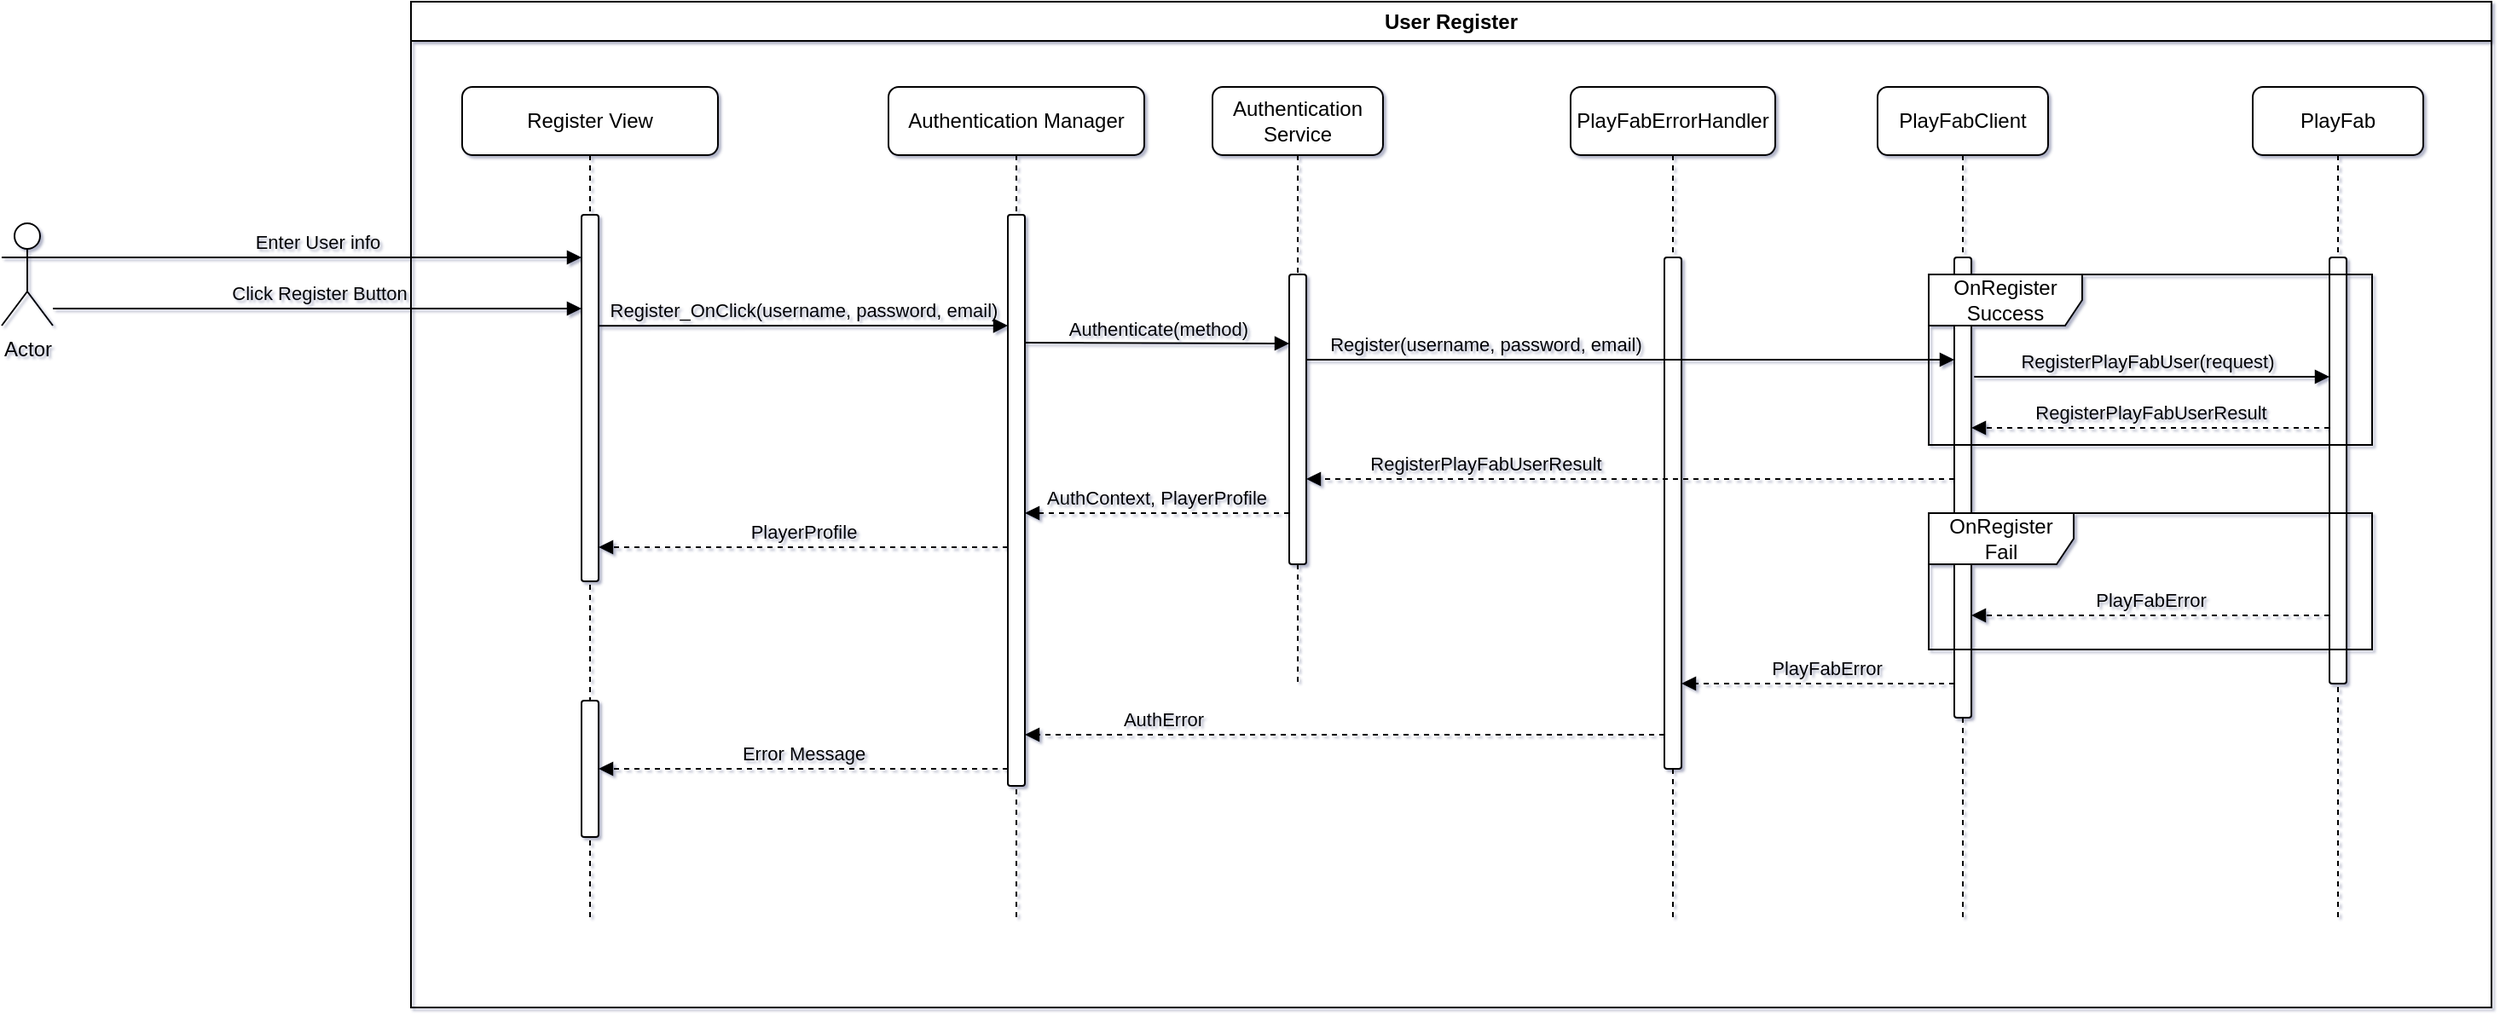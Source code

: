 <mxfile version="24.4.8" type="device" pages="3">
  <diagram id="C5RBs43oDa-KdzZeNtuy" name="Register">
    <mxGraphModel dx="2651" dy="1346" grid="1" gridSize="10" guides="1" tooltips="1" connect="1" arrows="1" fold="1" page="0" pageScale="1" pageWidth="827" pageHeight="1169" background="none" math="0" shadow="1">
      <root>
        <mxCell id="WIyWlLk6GJQsqaUBKTNV-0" />
        <mxCell id="WIyWlLk6GJQsqaUBKTNV-1" parent="WIyWlLk6GJQsqaUBKTNV-0" />
        <mxCell id="eWLW0DKjANRu85NP3hEd-13" value="Register View" style="shape=umlLifeline;perimeter=lifelinePerimeter;whiteSpace=wrap;html=1;container=0;dropTarget=0;collapsible=0;recursiveResize=0;outlineConnect=0;portConstraint=eastwest;newEdgeStyle={&quot;edgeStyle&quot;:&quot;elbowEdgeStyle&quot;,&quot;elbow&quot;:&quot;vertical&quot;,&quot;curved&quot;:0,&quot;rounded&quot;:0};labelBackgroundColor=none;rounded=1;glass=0;" parent="WIyWlLk6GJQsqaUBKTNV-1" vertex="1">
          <mxGeometry x="-310" y="30" width="150" height="490" as="geometry" />
        </mxCell>
        <mxCell id="eWLW0DKjANRu85NP3hEd-14" value="" style="html=1;points=[];perimeter=orthogonalPerimeter;outlineConnect=0;targetShapes=umlLifeline;portConstraint=eastwest;newEdgeStyle={&quot;edgeStyle&quot;:&quot;elbowEdgeStyle&quot;,&quot;elbow&quot;:&quot;vertical&quot;,&quot;curved&quot;:0,&quot;rounded&quot;:0};labelBackgroundColor=none;rounded=1;" parent="eWLW0DKjANRu85NP3hEd-13" vertex="1">
          <mxGeometry x="70" y="75" width="10" height="215" as="geometry" />
        </mxCell>
        <mxCell id="6FJY7qTMQ1HYPNhJQEil-0" value="User Register" style="swimlane;whiteSpace=wrap;html=1;" parent="WIyWlLk6GJQsqaUBKTNV-1" vertex="1">
          <mxGeometry x="-340" y="-20" width="1220" height="590" as="geometry" />
        </mxCell>
        <mxCell id="6FJY7qTMQ1HYPNhJQEil-6" value="Click Register Button" style="html=1;verticalAlign=bottom;endArrow=block;edgeStyle=elbowEdgeStyle;elbow=vertical;curved=0;rounded=1;labelBackgroundColor=none;fontColor=default;" parent="6FJY7qTMQ1HYPNhJQEil-0" source="6FJY7qTMQ1HYPNhJQEil-1" edge="1">
          <mxGeometry relative="1" as="geometry">
            <mxPoint x="-50" y="180" as="sourcePoint" />
            <Array as="points">
              <mxPoint x="110" y="180" />
            </Array>
            <mxPoint x="100" y="180.59" as="targetPoint" />
          </mxGeometry>
        </mxCell>
        <mxCell id="6FJY7qTMQ1HYPNhJQEil-7" value="Enter User info" style="html=1;verticalAlign=bottom;endArrow=block;edgeStyle=elbowEdgeStyle;elbow=vertical;curved=0;rounded=1;labelBackgroundColor=none;fontColor=default;exitX=1;exitY=0.333;exitDx=0;exitDy=0;exitPerimeter=0;" parent="6FJY7qTMQ1HYPNhJQEil-0" source="6FJY7qTMQ1HYPNhJQEil-1" edge="1">
          <mxGeometry relative="1" as="geometry">
            <mxPoint x="-190" y="151" as="sourcePoint" />
            <Array as="points">
              <mxPoint x="110" y="150" />
            </Array>
            <mxPoint x="100" y="150.59" as="targetPoint" />
          </mxGeometry>
        </mxCell>
        <mxCell id="eWLW0DKjANRu85NP3hEd-16" value="Register_OnClick(username, password, email)" style="html=1;verticalAlign=bottom;endArrow=block;edgeStyle=elbowEdgeStyle;elbow=vertical;curved=0;rounded=1;labelBackgroundColor=none;fontColor=default;" parent="6FJY7qTMQ1HYPNhJQEil-0" target="i07Y9Q9IVcWRk9iywD31-3" edge="1">
          <mxGeometry relative="1" as="geometry">
            <mxPoint x="110" y="190.12" as="sourcePoint" />
            <Array as="points" />
            <mxPoint x="330" y="190.12" as="targetPoint" />
          </mxGeometry>
        </mxCell>
        <mxCell id="eWLW0DKjANRu85NP3hEd-44" value="Error Message" style="html=1;verticalAlign=bottom;endArrow=block;edgeStyle=elbowEdgeStyle;elbow=vertical;curved=0;rounded=1;labelBackgroundColor=none;fontColor=default;dashed=1;" parent="6FJY7qTMQ1HYPNhJQEil-0" source="i07Y9Q9IVcWRk9iywD31-3" edge="1">
          <mxGeometry relative="1" as="geometry">
            <mxPoint x="330" y="450.471" as="sourcePoint" />
            <Array as="points" />
            <mxPoint x="110" y="450" as="targetPoint" />
            <mxPoint as="offset" />
          </mxGeometry>
        </mxCell>
        <mxCell id="eWLW0DKjANRu85NP3hEd-43" value="PlayerProfile" style="html=1;verticalAlign=bottom;endArrow=block;edgeStyle=elbowEdgeStyle;elbow=vertical;curved=0;rounded=1;labelBackgroundColor=none;fontColor=default;dashed=1;" parent="6FJY7qTMQ1HYPNhJQEil-0" source="i07Y9Q9IVcWRk9iywD31-3" edge="1">
          <mxGeometry relative="1" as="geometry">
            <mxPoint x="330" y="320" as="sourcePoint" />
            <Array as="points">
              <mxPoint x="200" y="320" />
            </Array>
            <mxPoint x="110" y="320.5" as="targetPoint" />
          </mxGeometry>
        </mxCell>
        <mxCell id="i07Y9Q9IVcWRk9iywD31-2" value="Authentication Manager" style="shape=umlLifeline;perimeter=lifelinePerimeter;whiteSpace=wrap;html=1;container=0;dropTarget=0;collapsible=0;recursiveResize=0;outlineConnect=0;portConstraint=eastwest;newEdgeStyle={&quot;edgeStyle&quot;:&quot;elbowEdgeStyle&quot;,&quot;elbow&quot;:&quot;vertical&quot;,&quot;curved&quot;:0,&quot;rounded&quot;:0};labelBackgroundColor=none;rounded=1;glass=0;" parent="6FJY7qTMQ1HYPNhJQEil-0" vertex="1">
          <mxGeometry x="280" y="50" width="150" height="490" as="geometry" />
        </mxCell>
        <mxCell id="i07Y9Q9IVcWRk9iywD31-3" value="" style="html=1;points=[];perimeter=orthogonalPerimeter;outlineConnect=0;targetShapes=umlLifeline;portConstraint=eastwest;newEdgeStyle={&quot;edgeStyle&quot;:&quot;elbowEdgeStyle&quot;,&quot;elbow&quot;:&quot;vertical&quot;,&quot;curved&quot;:0,&quot;rounded&quot;:0};labelBackgroundColor=none;rounded=1;" parent="i07Y9Q9IVcWRk9iywD31-2" vertex="1">
          <mxGeometry x="70" y="75" width="10" height="335" as="geometry" />
        </mxCell>
        <mxCell id="i07Y9Q9IVcWRk9iywD31-6" value="Authentication Service" style="shape=umlLifeline;perimeter=lifelinePerimeter;whiteSpace=wrap;html=1;container=0;dropTarget=0;collapsible=0;recursiveResize=0;outlineConnect=0;portConstraint=eastwest;newEdgeStyle={&quot;edgeStyle&quot;:&quot;elbowEdgeStyle&quot;,&quot;elbow&quot;:&quot;vertical&quot;,&quot;curved&quot;:0,&quot;rounded&quot;:0};labelBackgroundColor=none;rounded=1;" parent="6FJY7qTMQ1HYPNhJQEil-0" vertex="1">
          <mxGeometry x="470" y="50" width="100" height="350" as="geometry" />
        </mxCell>
        <mxCell id="i07Y9Q9IVcWRk9iywD31-7" value="" style="html=1;points=[];perimeter=orthogonalPerimeter;outlineConnect=0;targetShapes=umlLifeline;portConstraint=eastwest;newEdgeStyle={&quot;edgeStyle&quot;:&quot;elbowEdgeStyle&quot;,&quot;elbow&quot;:&quot;vertical&quot;,&quot;curved&quot;:0,&quot;rounded&quot;:0};labelBackgroundColor=none;rounded=1;" parent="i07Y9Q9IVcWRk9iywD31-6" vertex="1">
          <mxGeometry x="45" y="110" width="10" height="170" as="geometry" />
        </mxCell>
        <mxCell id="i07Y9Q9IVcWRk9iywD31-10" value="AuthContext, PlayerProfile" style="html=1;verticalAlign=bottom;endArrow=block;edgeStyle=elbowEdgeStyle;elbow=vertical;curved=0;rounded=1;labelBackgroundColor=none;fontColor=default;dashed=1;" parent="6FJY7qTMQ1HYPNhJQEil-0" edge="1">
          <mxGeometry relative="1" as="geometry">
            <mxPoint x="515" y="300" as="sourcePoint" />
            <Array as="points">
              <mxPoint x="450" y="300" />
            </Array>
            <mxPoint x="360" y="300.5" as="targetPoint" />
          </mxGeometry>
        </mxCell>
        <mxCell id="eWLW0DKjANRu85NP3hEd-17" value="PlayFabClient" style="shape=umlLifeline;perimeter=lifelinePerimeter;whiteSpace=wrap;html=1;container=0;dropTarget=0;collapsible=0;recursiveResize=0;outlineConnect=0;portConstraint=eastwest;newEdgeStyle={&quot;edgeStyle&quot;:&quot;elbowEdgeStyle&quot;,&quot;elbow&quot;:&quot;vertical&quot;,&quot;curved&quot;:0,&quot;rounded&quot;:0};labelBackgroundColor=none;rounded=1;" parent="6FJY7qTMQ1HYPNhJQEil-0" vertex="1">
          <mxGeometry x="860" y="50" width="100" height="490" as="geometry" />
        </mxCell>
        <mxCell id="eWLW0DKjANRu85NP3hEd-18" value="" style="html=1;points=[];perimeter=orthogonalPerimeter;outlineConnect=0;targetShapes=umlLifeline;portConstraint=eastwest;newEdgeStyle={&quot;edgeStyle&quot;:&quot;elbowEdgeStyle&quot;,&quot;elbow&quot;:&quot;vertical&quot;,&quot;curved&quot;:0,&quot;rounded&quot;:0};labelBackgroundColor=none;rounded=1;" parent="eWLW0DKjANRu85NP3hEd-17" vertex="1">
          <mxGeometry x="45" y="100" width="10" height="270" as="geometry" />
        </mxCell>
        <mxCell id="eWLW0DKjANRu85NP3hEd-21" value="PlayFab" style="shape=umlLifeline;perimeter=lifelinePerimeter;whiteSpace=wrap;html=1;container=0;dropTarget=0;collapsible=0;recursiveResize=0;outlineConnect=0;portConstraint=eastwest;newEdgeStyle={&quot;edgeStyle&quot;:&quot;elbowEdgeStyle&quot;,&quot;elbow&quot;:&quot;vertical&quot;,&quot;curved&quot;:0,&quot;rounded&quot;:0};labelBackgroundColor=none;rounded=1;" parent="6FJY7qTMQ1HYPNhJQEil-0" vertex="1">
          <mxGeometry x="1080" y="50" width="100" height="490" as="geometry" />
        </mxCell>
        <mxCell id="eWLW0DKjANRu85NP3hEd-22" value="" style="html=1;points=[];perimeter=orthogonalPerimeter;outlineConnect=0;targetShapes=umlLifeline;portConstraint=eastwest;newEdgeStyle={&quot;edgeStyle&quot;:&quot;elbowEdgeStyle&quot;,&quot;elbow&quot;:&quot;vertical&quot;,&quot;curved&quot;:0,&quot;rounded&quot;:0};labelBackgroundColor=none;rounded=1;" parent="eWLW0DKjANRu85NP3hEd-21" vertex="1">
          <mxGeometry x="45" y="100" width="10" height="250" as="geometry" />
        </mxCell>
        <mxCell id="eWLW0DKjANRu85NP3hEd-23" value="RegisterPlayFabUser(request)" style="html=1;verticalAlign=bottom;endArrow=block;edgeStyle=elbowEdgeStyle;elbow=vertical;curved=0;rounded=1;labelBackgroundColor=none;fontColor=default;" parent="6FJY7qTMQ1HYPNhJQEil-0" target="eWLW0DKjANRu85NP3hEd-22" edge="1">
          <mxGeometry relative="1" as="geometry">
            <mxPoint x="920" y="220" as="sourcePoint" />
            <Array as="points">
              <mxPoint x="915" y="220" />
            </Array>
            <mxPoint x="1110" y="219.5" as="targetPoint" />
          </mxGeometry>
        </mxCell>
        <mxCell id="eWLW0DKjANRu85NP3hEd-25" value="OnRegister Success" style="shape=umlFrame;whiteSpace=wrap;html=1;pointerEvents=0;labelBackgroundColor=none;rounded=1;width=90;height=30;" parent="6FJY7qTMQ1HYPNhJQEil-0" vertex="1">
          <mxGeometry x="890" y="160" width="260" height="100" as="geometry" />
        </mxCell>
        <mxCell id="eWLW0DKjANRu85NP3hEd-27" value="RegisterPlayFabUserResult" style="html=1;verticalAlign=bottom;endArrow=block;edgeStyle=elbowEdgeStyle;elbow=vertical;curved=0;rounded=1;labelBackgroundColor=none;fontColor=default;dashed=1;" parent="6FJY7qTMQ1HYPNhJQEil-0" edge="1">
          <mxGeometry relative="1" as="geometry">
            <mxPoint x="1125" y="250" as="sourcePoint" />
            <Array as="points" />
            <mxPoint x="915" y="250" as="targetPoint" />
            <mxPoint as="offset" />
          </mxGeometry>
        </mxCell>
        <mxCell id="eWLW0DKjANRu85NP3hEd-29" value="PlayFabErrorHandler" style="shape=umlLifeline;perimeter=lifelinePerimeter;whiteSpace=wrap;html=1;container=0;dropTarget=0;collapsible=0;recursiveResize=0;outlineConnect=0;portConstraint=eastwest;newEdgeStyle={&quot;edgeStyle&quot;:&quot;elbowEdgeStyle&quot;,&quot;elbow&quot;:&quot;vertical&quot;,&quot;curved&quot;:0,&quot;rounded&quot;:0};labelBackgroundColor=none;rounded=1;" parent="6FJY7qTMQ1HYPNhJQEil-0" vertex="1">
          <mxGeometry x="680" y="50" width="120" height="490" as="geometry" />
        </mxCell>
        <mxCell id="eWLW0DKjANRu85NP3hEd-37" value="" style="html=1;points=[];perimeter=orthogonalPerimeter;outlineConnect=0;targetShapes=umlLifeline;portConstraint=eastwest;newEdgeStyle={&quot;edgeStyle&quot;:&quot;elbowEdgeStyle&quot;,&quot;elbow&quot;:&quot;vertical&quot;,&quot;curved&quot;:0,&quot;rounded&quot;:0};labelBackgroundColor=none;rounded=1;" parent="eWLW0DKjANRu85NP3hEd-29" vertex="1">
          <mxGeometry x="55" y="100" width="10" height="300" as="geometry" />
        </mxCell>
        <mxCell id="eWLW0DKjANRu85NP3hEd-32" value="PlayFabError" style="html=1;verticalAlign=bottom;endArrow=block;edgeStyle=elbowEdgeStyle;elbow=vertical;curved=0;rounded=1;labelBackgroundColor=none;fontColor=default;dashed=1;" parent="6FJY7qTMQ1HYPNhJQEil-0" edge="1">
          <mxGeometry relative="1" as="geometry">
            <mxPoint x="1125" y="360" as="sourcePoint" />
            <Array as="points" />
            <mxPoint x="915" y="360" as="targetPoint" />
            <mxPoint as="offset" />
          </mxGeometry>
        </mxCell>
        <mxCell id="eWLW0DKjANRu85NP3hEd-34" value="PlayFabError" style="html=1;verticalAlign=bottom;endArrow=block;edgeStyle=elbowEdgeStyle;elbow=vertical;curved=0;rounded=1;labelBackgroundColor=none;fontColor=default;dashed=1;" parent="6FJY7qTMQ1HYPNhJQEil-0" edge="1">
          <mxGeometry x="-0.062" relative="1" as="geometry">
            <mxPoint x="905" y="400" as="sourcePoint" />
            <Array as="points">
              <mxPoint x="830" y="400" />
            </Array>
            <mxPoint x="745" y="400" as="targetPoint" />
            <mxPoint as="offset" />
          </mxGeometry>
        </mxCell>
        <mxCell id="eWLW0DKjANRu85NP3hEd-35" value="AuthError" style="html=1;verticalAlign=bottom;endArrow=block;edgeStyle=elbowEdgeStyle;elbow=vertical;curved=0;rounded=1;labelBackgroundColor=none;fontColor=default;dashed=1;" parent="6FJY7qTMQ1HYPNhJQEil-0" source="eWLW0DKjANRu85NP3hEd-37" target="i07Y9Q9IVcWRk9iywD31-3" edge="1">
          <mxGeometry x="0.569" relative="1" as="geometry">
            <mxPoint x="665" y="430" as="sourcePoint" />
            <Array as="points">
              <mxPoint x="610" y="430" />
            </Array>
            <mxPoint x="525" y="430" as="targetPoint" />
            <mxPoint as="offset" />
          </mxGeometry>
        </mxCell>
        <mxCell id="eWLW0DKjANRu85NP3hEd-36" value="RegisterPlayFabUserResult" style="html=1;verticalAlign=bottom;endArrow=block;edgeStyle=elbowEdgeStyle;elbow=vertical;curved=0;rounded=1;labelBackgroundColor=none;fontColor=default;dashed=1;" parent="6FJY7qTMQ1HYPNhJQEil-0" source="eWLW0DKjANRu85NP3hEd-18" edge="1">
          <mxGeometry x="0.447" relative="1" as="geometry">
            <mxPoint x="835" y="280" as="sourcePoint" />
            <Array as="points" />
            <mxPoint x="525" y="280" as="targetPoint" />
            <mxPoint as="offset" />
          </mxGeometry>
        </mxCell>
        <mxCell id="eWLW0DKjANRu85NP3hEd-41" value="OnRegister Fail" style="shape=umlFrame;whiteSpace=wrap;html=1;pointerEvents=0;labelBackgroundColor=none;rounded=1;width=85;height=30;" parent="6FJY7qTMQ1HYPNhJQEil-0" vertex="1">
          <mxGeometry x="890" y="300" width="260" height="80" as="geometry" />
        </mxCell>
        <mxCell id="i07Y9Q9IVcWRk9iywD31-8" value="Authenticate(method&lt;span style=&quot;background-color: initial;&quot;&gt;)&lt;/span&gt;" style="html=1;verticalAlign=bottom;endArrow=block;edgeStyle=elbowEdgeStyle;elbow=vertical;curved=0;rounded=1;labelBackgroundColor=none;fontColor=default;" parent="6FJY7qTMQ1HYPNhJQEil-0" edge="1">
          <mxGeometry relative="1" as="geometry">
            <mxPoint x="360" y="200" as="sourcePoint" />
            <Array as="points">
              <mxPoint x="440" y="200.5" />
            </Array>
            <mxPoint x="515" y="200" as="targetPoint" />
          </mxGeometry>
        </mxCell>
        <mxCell id="eWLW0DKjANRu85NP3hEd-20" value="Register(username, password, email&lt;span style=&quot;background-color: initial;&quot;&gt;)&lt;/span&gt;" style="html=1;verticalAlign=bottom;endArrow=block;edgeStyle=elbowEdgeStyle;elbow=vertical;curved=0;rounded=1;labelBackgroundColor=none;fontColor=default;jumpStyle=none;" parent="6FJY7qTMQ1HYPNhJQEil-0" edge="1">
          <mxGeometry x="-0.447" relative="1" as="geometry">
            <mxPoint x="525" y="210" as="sourcePoint" />
            <Array as="points">
              <mxPoint x="600" y="210" />
            </Array>
            <mxPoint x="905" y="210" as="targetPoint" />
            <mxPoint as="offset" />
          </mxGeometry>
        </mxCell>
        <mxCell id="PeBvlrWkLu78yxdczTj9-2" value="" style="html=1;points=[];perimeter=orthogonalPerimeter;outlineConnect=0;targetShapes=umlLifeline;portConstraint=eastwest;newEdgeStyle={&quot;edgeStyle&quot;:&quot;elbowEdgeStyle&quot;,&quot;elbow&quot;:&quot;vertical&quot;,&quot;curved&quot;:0,&quot;rounded&quot;:0};labelBackgroundColor=none;rounded=1;" vertex="1" parent="6FJY7qTMQ1HYPNhJQEil-0">
          <mxGeometry x="100" y="410" width="10" height="80" as="geometry" />
        </mxCell>
        <mxCell id="6FJY7qTMQ1HYPNhJQEil-1" value="Actor" style="shape=umlActor;verticalLabelPosition=bottom;verticalAlign=top;html=1;outlineConnect=0;" parent="WIyWlLk6GJQsqaUBKTNV-1" vertex="1">
          <mxGeometry x="-580" y="110" width="30" height="60" as="geometry" />
        </mxCell>
      </root>
    </mxGraphModel>
  </diagram>
  <diagram id="2zPq-JnPETkkiSN4lSlv" name="Login">
    <mxGraphModel dx="2144" dy="1762" grid="1" gridSize="10" guides="1" tooltips="1" connect="1" arrows="1" fold="1" page="1" pageScale="1" pageWidth="850" pageHeight="1100" math="0" shadow="0">
      <root>
        <mxCell id="0" />
        <mxCell id="1" parent="0" />
        <mxCell id="9pFvlmLkTShVl_0i6Fsn-1" value="Authentication Manager" style="shape=umlLifeline;perimeter=lifelinePerimeter;whiteSpace=wrap;html=1;container=0;dropTarget=0;collapsible=0;recursiveResize=0;outlineConnect=0;portConstraint=eastwest;newEdgeStyle={&quot;edgeStyle&quot;:&quot;elbowEdgeStyle&quot;,&quot;elbow&quot;:&quot;vertical&quot;,&quot;curved&quot;:0,&quot;rounded&quot;:0};labelBackgroundColor=none;rounded=1;glass=0;" parent="1" vertex="1">
          <mxGeometry x="-80" y="30" width="150" height="490" as="geometry" />
        </mxCell>
        <mxCell id="9pFvlmLkTShVl_0i6Fsn-2" value="" style="html=1;points=[];perimeter=orthogonalPerimeter;outlineConnect=0;targetShapes=umlLifeline;portConstraint=eastwest;newEdgeStyle={&quot;edgeStyle&quot;:&quot;elbowEdgeStyle&quot;,&quot;elbow&quot;:&quot;vertical&quot;,&quot;curved&quot;:0,&quot;rounded&quot;:0};labelBackgroundColor=none;rounded=1;" parent="9pFvlmLkTShVl_0i6Fsn-1" vertex="1">
          <mxGeometry x="70" y="75" width="10" height="375" as="geometry" />
        </mxCell>
        <mxCell id="9pFvlmLkTShVl_0i6Fsn-3" value="Authentication Service" style="shape=umlLifeline;perimeter=lifelinePerimeter;whiteSpace=wrap;html=1;container=0;dropTarget=0;collapsible=0;recursiveResize=0;outlineConnect=0;portConstraint=eastwest;newEdgeStyle={&quot;edgeStyle&quot;:&quot;elbowEdgeStyle&quot;,&quot;elbow&quot;:&quot;vertical&quot;,&quot;curved&quot;:0,&quot;rounded&quot;:0};labelBackgroundColor=none;rounded=1;" parent="1" vertex="1">
          <mxGeometry x="110" y="30" width="100" height="350" as="geometry" />
        </mxCell>
        <mxCell id="9pFvlmLkTShVl_0i6Fsn-4" value="" style="html=1;points=[];perimeter=orthogonalPerimeter;outlineConnect=0;targetShapes=umlLifeline;portConstraint=eastwest;newEdgeStyle={&quot;edgeStyle&quot;:&quot;elbowEdgeStyle&quot;,&quot;elbow&quot;:&quot;vertical&quot;,&quot;curved&quot;:0,&quot;rounded&quot;:0};labelBackgroundColor=none;rounded=1;" parent="9pFvlmLkTShVl_0i6Fsn-3" vertex="1">
          <mxGeometry x="45" y="110" width="10" height="170" as="geometry" />
        </mxCell>
        <mxCell id="9pFvlmLkTShVl_0i6Fsn-5" value="AuthContext, PlayerProfile" style="html=1;verticalAlign=bottom;endArrow=block;edgeStyle=elbowEdgeStyle;elbow=vertical;curved=0;rounded=1;labelBackgroundColor=none;fontColor=default;dashed=1;" parent="1" edge="1">
          <mxGeometry relative="1" as="geometry">
            <mxPoint x="155" y="280" as="sourcePoint" />
            <Array as="points">
              <mxPoint x="90" y="280" />
            </Array>
            <mxPoint y="280.5" as="targetPoint" />
          </mxGeometry>
        </mxCell>
        <mxCell id="9pFvlmLkTShVl_0i6Fsn-6" value="Login View" style="shape=umlLifeline;perimeter=lifelinePerimeter;whiteSpace=wrap;html=1;container=0;dropTarget=0;collapsible=0;recursiveResize=0;outlineConnect=0;portConstraint=eastwest;newEdgeStyle={&quot;edgeStyle&quot;:&quot;elbowEdgeStyle&quot;,&quot;elbow&quot;:&quot;vertical&quot;,&quot;curved&quot;:0,&quot;rounded&quot;:0};labelBackgroundColor=none;rounded=1;glass=0;" parent="1" vertex="1">
          <mxGeometry x="-310" y="30" width="150" height="490" as="geometry" />
        </mxCell>
        <mxCell id="9pFvlmLkTShVl_0i6Fsn-7" value="" style="html=1;points=[];perimeter=orthogonalPerimeter;outlineConnect=0;targetShapes=umlLifeline;portConstraint=eastwest;newEdgeStyle={&quot;edgeStyle&quot;:&quot;elbowEdgeStyle&quot;,&quot;elbow&quot;:&quot;vertical&quot;,&quot;curved&quot;:0,&quot;rounded&quot;:0};labelBackgroundColor=none;rounded=1;" parent="9pFvlmLkTShVl_0i6Fsn-6" vertex="1">
          <mxGeometry x="70" y="75" width="10" height="375" as="geometry" />
        </mxCell>
        <mxCell id="9pFvlmLkTShVl_0i6Fsn-8" value="PlayFabClient" style="shape=umlLifeline;perimeter=lifelinePerimeter;whiteSpace=wrap;html=1;container=0;dropTarget=0;collapsible=0;recursiveResize=0;outlineConnect=0;portConstraint=eastwest;newEdgeStyle={&quot;edgeStyle&quot;:&quot;elbowEdgeStyle&quot;,&quot;elbow&quot;:&quot;vertical&quot;,&quot;curved&quot;:0,&quot;rounded&quot;:0};labelBackgroundColor=none;rounded=1;" parent="1" vertex="1">
          <mxGeometry x="500" y="30" width="100" height="490" as="geometry" />
        </mxCell>
        <mxCell id="9pFvlmLkTShVl_0i6Fsn-9" value="" style="html=1;points=[];perimeter=orthogonalPerimeter;outlineConnect=0;targetShapes=umlLifeline;portConstraint=eastwest;newEdgeStyle={&quot;edgeStyle&quot;:&quot;elbowEdgeStyle&quot;,&quot;elbow&quot;:&quot;vertical&quot;,&quot;curved&quot;:0,&quot;rounded&quot;:0};labelBackgroundColor=none;rounded=1;" parent="9pFvlmLkTShVl_0i6Fsn-8" vertex="1">
          <mxGeometry x="45" y="100" width="10" height="270" as="geometry" />
        </mxCell>
        <mxCell id="9pFvlmLkTShVl_0i6Fsn-10" value="PlayFab" style="shape=umlLifeline;perimeter=lifelinePerimeter;whiteSpace=wrap;html=1;container=0;dropTarget=0;collapsible=0;recursiveResize=0;outlineConnect=0;portConstraint=eastwest;newEdgeStyle={&quot;edgeStyle&quot;:&quot;elbowEdgeStyle&quot;,&quot;elbow&quot;:&quot;vertical&quot;,&quot;curved&quot;:0,&quot;rounded&quot;:0};labelBackgroundColor=none;rounded=1;" parent="1" vertex="1">
          <mxGeometry x="720" y="30" width="100" height="490" as="geometry" />
        </mxCell>
        <mxCell id="9pFvlmLkTShVl_0i6Fsn-11" value="" style="html=1;points=[];perimeter=orthogonalPerimeter;outlineConnect=0;targetShapes=umlLifeline;portConstraint=eastwest;newEdgeStyle={&quot;edgeStyle&quot;:&quot;elbowEdgeStyle&quot;,&quot;elbow&quot;:&quot;vertical&quot;,&quot;curved&quot;:0,&quot;rounded&quot;:0};labelBackgroundColor=none;rounded=1;" parent="9pFvlmLkTShVl_0i6Fsn-10" vertex="1">
          <mxGeometry x="45" y="100" width="10" height="250" as="geometry" />
        </mxCell>
        <mxCell id="9pFvlmLkTShVl_0i6Fsn-12" value="LoginWithXXX" style="html=1;verticalAlign=bottom;endArrow=block;edgeStyle=elbowEdgeStyle;elbow=vertical;curved=0;rounded=1;labelBackgroundColor=none;fontColor=default;" parent="1" target="9pFvlmLkTShVl_0i6Fsn-11" edge="1">
          <mxGeometry relative="1" as="geometry">
            <mxPoint x="560" y="200" as="sourcePoint" />
            <Array as="points">
              <mxPoint x="555" y="200" />
            </Array>
            <mxPoint x="750" y="199.5" as="targetPoint" />
          </mxGeometry>
        </mxCell>
        <mxCell id="9pFvlmLkTShVl_0i6Fsn-13" value="OnLoginSuccess" style="shape=umlFrame;whiteSpace=wrap;html=1;pointerEvents=0;labelBackgroundColor=none;rounded=1;width=110;height=30;" parent="1" vertex="1">
          <mxGeometry x="530" y="140" width="260" height="100" as="geometry" />
        </mxCell>
        <mxCell id="9pFvlmLkTShVl_0i6Fsn-14" value="LoginResult" style="html=1;verticalAlign=bottom;endArrow=block;edgeStyle=elbowEdgeStyle;elbow=vertical;curved=0;rounded=1;labelBackgroundColor=none;fontColor=default;dashed=1;" parent="1" edge="1">
          <mxGeometry relative="1" as="geometry">
            <mxPoint x="765" y="230" as="sourcePoint" />
            <Array as="points" />
            <mxPoint x="555" y="230" as="targetPoint" />
            <mxPoint as="offset" />
          </mxGeometry>
        </mxCell>
        <mxCell id="9pFvlmLkTShVl_0i6Fsn-15" value="PlayFabErrorHandler" style="shape=umlLifeline;perimeter=lifelinePerimeter;whiteSpace=wrap;html=1;container=0;dropTarget=0;collapsible=0;recursiveResize=0;outlineConnect=0;portConstraint=eastwest;newEdgeStyle={&quot;edgeStyle&quot;:&quot;elbowEdgeStyle&quot;,&quot;elbow&quot;:&quot;vertical&quot;,&quot;curved&quot;:0,&quot;rounded&quot;:0};labelBackgroundColor=none;rounded=1;" parent="1" vertex="1">
          <mxGeometry x="320" y="30" width="120" height="490" as="geometry" />
        </mxCell>
        <mxCell id="9pFvlmLkTShVl_0i6Fsn-16" value="" style="html=1;points=[];perimeter=orthogonalPerimeter;outlineConnect=0;targetShapes=umlLifeline;portConstraint=eastwest;newEdgeStyle={&quot;edgeStyle&quot;:&quot;elbowEdgeStyle&quot;,&quot;elbow&quot;:&quot;vertical&quot;,&quot;curved&quot;:0,&quot;rounded&quot;:0};labelBackgroundColor=none;rounded=1;" parent="9pFvlmLkTShVl_0i6Fsn-15" vertex="1">
          <mxGeometry x="55" y="100" width="10" height="300" as="geometry" />
        </mxCell>
        <mxCell id="9pFvlmLkTShVl_0i6Fsn-17" value="PlayFabError" style="html=1;verticalAlign=bottom;endArrow=block;edgeStyle=elbowEdgeStyle;elbow=vertical;curved=0;rounded=1;labelBackgroundColor=none;fontColor=default;dashed=1;" parent="1" edge="1">
          <mxGeometry relative="1" as="geometry">
            <mxPoint x="765" y="340" as="sourcePoint" />
            <Array as="points" />
            <mxPoint x="555" y="340" as="targetPoint" />
            <mxPoint as="offset" />
          </mxGeometry>
        </mxCell>
        <mxCell id="9pFvlmLkTShVl_0i6Fsn-18" value="PlayFabError" style="html=1;verticalAlign=bottom;endArrow=block;edgeStyle=elbowEdgeStyle;elbow=vertical;curved=0;rounded=1;labelBackgroundColor=none;fontColor=default;dashed=1;" parent="1" edge="1">
          <mxGeometry x="-0.062" relative="1" as="geometry">
            <mxPoint x="545" y="380" as="sourcePoint" />
            <Array as="points">
              <mxPoint x="470" y="380" />
            </Array>
            <mxPoint x="385" y="380" as="targetPoint" />
            <mxPoint as="offset" />
          </mxGeometry>
        </mxCell>
        <mxCell id="9pFvlmLkTShVl_0i6Fsn-19" value="AuthError" style="html=1;verticalAlign=bottom;endArrow=block;edgeStyle=elbowEdgeStyle;elbow=vertical;curved=0;rounded=1;labelBackgroundColor=none;fontColor=default;dashed=1;" parent="1" source="9pFvlmLkTShVl_0i6Fsn-16" target="9pFvlmLkTShVl_0i6Fsn-2" edge="1">
          <mxGeometry x="0.569" relative="1" as="geometry">
            <mxPoint x="305" y="410" as="sourcePoint" />
            <Array as="points">
              <mxPoint x="250" y="410" />
            </Array>
            <mxPoint x="165" y="410" as="targetPoint" />
            <mxPoint as="offset" />
          </mxGeometry>
        </mxCell>
        <mxCell id="9pFvlmLkTShVl_0i6Fsn-20" value="LoginResult" style="html=1;verticalAlign=bottom;endArrow=block;edgeStyle=elbowEdgeStyle;elbow=vertical;curved=0;rounded=1;labelBackgroundColor=none;fontColor=default;dashed=1;" parent="1" source="9pFvlmLkTShVl_0i6Fsn-9" edge="1">
          <mxGeometry x="0.447" relative="1" as="geometry">
            <mxPoint x="475" y="260" as="sourcePoint" />
            <Array as="points" />
            <mxPoint x="165" y="260" as="targetPoint" />
            <mxPoint as="offset" />
          </mxGeometry>
        </mxCell>
        <mxCell id="9pFvlmLkTShVl_0i6Fsn-21" value="OnLoginFail" style="shape=umlFrame;whiteSpace=wrap;html=1;pointerEvents=0;labelBackgroundColor=none;rounded=1;width=85;height=30;" parent="1" vertex="1">
          <mxGeometry x="530" y="280" width="260" height="80" as="geometry" />
        </mxCell>
        <mxCell id="9pFvlmLkTShVl_0i6Fsn-22" value="User Login" style="swimlane;whiteSpace=wrap;html=1;" parent="1" vertex="1">
          <mxGeometry x="-340" y="-20" width="1220" height="590" as="geometry" />
        </mxCell>
        <mxCell id="9pFvlmLkTShVl_0i6Fsn-23" value="Click Login Button" style="html=1;verticalAlign=bottom;endArrow=block;edgeStyle=elbowEdgeStyle;elbow=vertical;curved=0;rounded=1;labelBackgroundColor=none;fontColor=default;" parent="9pFvlmLkTShVl_0i6Fsn-22" source="9pFvlmLkTShVl_0i6Fsn-30" edge="1">
          <mxGeometry x="-0.261" y="-1" relative="1" as="geometry">
            <mxPoint x="-50" y="180" as="sourcePoint" />
            <Array as="points">
              <mxPoint x="110" y="180" />
            </Array>
            <mxPoint x="100" y="180.59" as="targetPoint" />
            <mxPoint as="offset" />
          </mxGeometry>
        </mxCell>
        <mxCell id="9pFvlmLkTShVl_0i6Fsn-24" value="Enter User info" style="html=1;verticalAlign=bottom;endArrow=block;edgeStyle=elbowEdgeStyle;elbow=vertical;curved=0;rounded=1;labelBackgroundColor=none;fontColor=default;exitX=1;exitY=0.333;exitDx=0;exitDy=0;exitPerimeter=0;" parent="9pFvlmLkTShVl_0i6Fsn-22" source="9pFvlmLkTShVl_0i6Fsn-30" edge="1">
          <mxGeometry x="-0.261" y="-1" relative="1" as="geometry">
            <mxPoint x="-190" y="151" as="sourcePoint" />
            <Array as="points">
              <mxPoint x="110" y="150" />
            </Array>
            <mxPoint x="100" y="150.59" as="targetPoint" />
            <mxPoint as="offset" />
          </mxGeometry>
        </mxCell>
        <mxCell id="9pFvlmLkTShVl_0i6Fsn-25" value="Login_OnClick()" style="html=1;verticalAlign=bottom;endArrow=block;edgeStyle=elbowEdgeStyle;elbow=vertical;curved=0;rounded=1;labelBackgroundColor=none;fontColor=default;" parent="9pFvlmLkTShVl_0i6Fsn-22" edge="1">
          <mxGeometry relative="1" as="geometry">
            <mxPoint x="110" y="190.12" as="sourcePoint" />
            <Array as="points" />
            <mxPoint x="330" y="190.12" as="targetPoint" />
          </mxGeometry>
        </mxCell>
        <mxCell id="9pFvlmLkTShVl_0i6Fsn-26" value="Authenticate(method&lt;span style=&quot;background-color: initial;&quot;&gt;)&lt;/span&gt;" style="html=1;verticalAlign=bottom;endArrow=block;edgeStyle=elbowEdgeStyle;elbow=vertical;curved=0;rounded=1;labelBackgroundColor=none;fontColor=default;" parent="9pFvlmLkTShVl_0i6Fsn-22" edge="1">
          <mxGeometry relative="1" as="geometry">
            <mxPoint x="340" y="200" as="sourcePoint" />
            <Array as="points">
              <mxPoint x="420" y="200.5" />
            </Array>
            <mxPoint x="495" y="200" as="targetPoint" />
          </mxGeometry>
        </mxCell>
        <mxCell id="9pFvlmLkTShVl_0i6Fsn-27" value="LoginWithXXX" style="html=1;verticalAlign=bottom;endArrow=block;edgeStyle=elbowEdgeStyle;elbow=vertical;curved=0;rounded=1;labelBackgroundColor=none;fontColor=default;jumpStyle=none;" parent="9pFvlmLkTShVl_0i6Fsn-22" edge="1">
          <mxGeometry x="-0.447" relative="1" as="geometry">
            <mxPoint x="505" y="210" as="sourcePoint" />
            <Array as="points">
              <mxPoint x="580" y="210" />
            </Array>
            <mxPoint x="885" y="210" as="targetPoint" />
            <mxPoint as="offset" />
          </mxGeometry>
        </mxCell>
        <mxCell id="9pFvlmLkTShVl_0i6Fsn-28" value="Error Message" style="html=1;verticalAlign=bottom;endArrow=block;edgeStyle=elbowEdgeStyle;elbow=vertical;curved=0;rounded=1;labelBackgroundColor=none;fontColor=default;dashed=1;" parent="9pFvlmLkTShVl_0i6Fsn-22" edge="1">
          <mxGeometry relative="1" as="geometry">
            <mxPoint x="330" y="450.471" as="sourcePoint" />
            <Array as="points" />
            <mxPoint x="110" y="450" as="targetPoint" />
            <mxPoint as="offset" />
          </mxGeometry>
        </mxCell>
        <mxCell id="9pFvlmLkTShVl_0i6Fsn-29" value="PlayerProfile" style="html=1;verticalAlign=bottom;endArrow=block;edgeStyle=elbowEdgeStyle;elbow=vertical;curved=0;rounded=1;labelBackgroundColor=none;fontColor=default;dashed=1;" parent="9pFvlmLkTShVl_0i6Fsn-22" edge="1">
          <mxGeometry relative="1" as="geometry">
            <mxPoint x="330" y="320" as="sourcePoint" />
            <Array as="points">
              <mxPoint x="200" y="320" />
            </Array>
            <mxPoint x="110" y="320.5" as="targetPoint" />
          </mxGeometry>
        </mxCell>
        <mxCell id="9pFvlmLkTShVl_0i6Fsn-30" value="Actor" style="shape=umlActor;verticalLabelPosition=bottom;verticalAlign=top;html=1;outlineConnect=0;" parent="1" vertex="1">
          <mxGeometry x="-540" y="110" width="30" height="60" as="geometry" />
        </mxCell>
      </root>
    </mxGraphModel>
  </diagram>
  <diagram id="duM8JC22KyO4HIfyAu70" name="DailyReward">
    <mxGraphModel dx="1925" dy="779" grid="1" gridSize="10" guides="1" tooltips="1" connect="1" arrows="1" fold="1" page="0" pageScale="1" pageWidth="850" pageHeight="1100" math="0" shadow="0">
      <root>
        <mxCell id="0" />
        <mxCell id="1" parent="0" />
        <mxCell id="ft3onFS2T5pZU7FOAcKb-3" value="DailyRewardHandler" style="shape=umlLifeline;perimeter=lifelinePerimeter;whiteSpace=wrap;html=1;container=0;dropTarget=0;collapsible=0;recursiveResize=0;outlineConnect=0;portConstraint=eastwest;newEdgeStyle={&quot;edgeStyle&quot;:&quot;elbowEdgeStyle&quot;,&quot;elbow&quot;:&quot;vertical&quot;,&quot;curved&quot;:0,&quot;rounded&quot;:0};labelBackgroundColor=none;rounded=1;" parent="1" vertex="1">
          <mxGeometry x="320" y="120" width="125" height="480" as="geometry" />
        </mxCell>
        <mxCell id="ft3onFS2T5pZU7FOAcKb-4" value="" style="html=1;points=[];perimeter=orthogonalPerimeter;outlineConnect=0;targetShapes=umlLifeline;portConstraint=eastwest;newEdgeStyle={&quot;edgeStyle&quot;:&quot;elbowEdgeStyle&quot;,&quot;elbow&quot;:&quot;vertical&quot;,&quot;curved&quot;:0,&quot;rounded&quot;:0};labelBackgroundColor=none;rounded=1;" parent="ft3onFS2T5pZU7FOAcKb-3" vertex="1">
          <mxGeometry x="57.5" y="110" width="10" height="60" as="geometry" />
        </mxCell>
        <mxCell id="pRTaHTDcilZrjx9ZeTop-37" value="" style="html=1;points=[];perimeter=orthogonalPerimeter;outlineConnect=0;targetShapes=umlLifeline;portConstraint=eastwest;newEdgeStyle={&quot;edgeStyle&quot;:&quot;elbowEdgeStyle&quot;,&quot;elbow&quot;:&quot;vertical&quot;,&quot;curved&quot;:0,&quot;rounded&quot;:0};labelBackgroundColor=none;rounded=1;" vertex="1" parent="ft3onFS2T5pZU7FOAcKb-3">
          <mxGeometry x="57.5" y="280" width="10" height="60" as="geometry" />
        </mxCell>
        <mxCell id="pRTaHTDcilZrjx9ZeTop-41" value="" style="html=1;points=[];perimeter=orthogonalPerimeter;outlineConnect=0;targetShapes=umlLifeline;portConstraint=eastwest;newEdgeStyle={&quot;edgeStyle&quot;:&quot;elbowEdgeStyle&quot;,&quot;elbow&quot;:&quot;vertical&quot;,&quot;curved&quot;:0,&quot;rounded&quot;:0};labelBackgroundColor=none;rounded=1;" vertex="1" parent="ft3onFS2T5pZU7FOAcKb-3">
          <mxGeometry x="57.5" y="390" width="10" height="40" as="geometry" />
        </mxCell>
        <mxCell id="ft3onFS2T5pZU7FOAcKb-5" value="DailyRewardView" style="shape=umlLifeline;perimeter=lifelinePerimeter;whiteSpace=wrap;html=1;container=0;dropTarget=0;collapsible=0;recursiveResize=0;outlineConnect=0;portConstraint=eastwest;newEdgeStyle={&quot;edgeStyle&quot;:&quot;elbowEdgeStyle&quot;,&quot;elbow&quot;:&quot;vertical&quot;,&quot;curved&quot;:0,&quot;rounded&quot;:0};labelBackgroundColor=none;rounded=1;" parent="1" vertex="1">
          <mxGeometry x="130" y="120" width="100" height="480" as="geometry" />
        </mxCell>
        <mxCell id="ft3onFS2T5pZU7FOAcKb-6" value="" style="html=1;points=[];perimeter=orthogonalPerimeter;outlineConnect=0;targetShapes=umlLifeline;portConstraint=eastwest;newEdgeStyle={&quot;edgeStyle&quot;:&quot;elbowEdgeStyle&quot;,&quot;elbow&quot;:&quot;vertical&quot;,&quot;curved&quot;:0,&quot;rounded&quot;:0};labelBackgroundColor=none;rounded=1;" parent="ft3onFS2T5pZU7FOAcKb-5" vertex="1">
          <mxGeometry x="45" y="80" width="10" height="80" as="geometry" />
        </mxCell>
        <mxCell id="pRTaHTDcilZrjx9ZeTop-38" value="" style="html=1;points=[];perimeter=orthogonalPerimeter;outlineConnect=0;targetShapes=umlLifeline;portConstraint=eastwest;newEdgeStyle={&quot;edgeStyle&quot;:&quot;elbowEdgeStyle&quot;,&quot;elbow&quot;:&quot;vertical&quot;,&quot;curved&quot;:0,&quot;rounded&quot;:0};labelBackgroundColor=none;rounded=1;" vertex="1" parent="ft3onFS2T5pZU7FOAcKb-5">
          <mxGeometry x="45" y="300" width="10" height="40" as="geometry" />
        </mxCell>
        <mxCell id="pRTaHTDcilZrjx9ZeTop-43" value="" style="html=1;points=[];perimeter=orthogonalPerimeter;outlineConnect=0;targetShapes=umlLifeline;portConstraint=eastwest;newEdgeStyle={&quot;edgeStyle&quot;:&quot;elbowEdgeStyle&quot;,&quot;elbow&quot;:&quot;vertical&quot;,&quot;curved&quot;:0,&quot;rounded&quot;:0};labelBackgroundColor=none;rounded=1;" vertex="1" parent="ft3onFS2T5pZU7FOAcKb-5">
          <mxGeometry x="45" y="400" width="10" height="40" as="geometry" />
        </mxCell>
        <mxCell id="aya3Sy-MLFj3Hf3OioNP-3" value="Actor" style="shape=umlActor;verticalLabelPosition=bottom;verticalAlign=top;html=1;outlineConnect=0;" parent="1" vertex="1">
          <mxGeometry x="-30" y="210" width="30" height="60" as="geometry" />
        </mxCell>
        <mxCell id="tdNsQxh4n6OvZyDBStR3-2" value="Click Claim Daily Reward Button" style="html=1;verticalAlign=bottom;endArrow=block;curved=0;rounded=0;" parent="1" target="ft3onFS2T5pZU7FOAcKb-6" edge="1">
          <mxGeometry width="80" relative="1" as="geometry">
            <mxPoint y="240" as="sourcePoint" />
            <mxPoint x="170" y="240" as="targetPoint" />
          </mxGeometry>
        </mxCell>
        <mxCell id="tdNsQxh4n6OvZyDBStR3-3" value="ClaimDailyReward_OnClick()" style="html=1;verticalAlign=bottom;endArrow=block;curved=0;rounded=0;" parent="1" edge="1">
          <mxGeometry width="80" relative="1" as="geometry">
            <mxPoint x="185" y="250" as="sourcePoint" />
            <mxPoint x="377.5" y="250" as="targetPoint" />
          </mxGeometry>
        </mxCell>
        <mxCell id="nTin5kN3kxidUM13XaOL-1" value="CloudScriptRunner" style="shape=umlLifeline;perimeter=lifelinePerimeter;whiteSpace=wrap;html=1;container=0;dropTarget=0;collapsible=0;recursiveResize=0;outlineConnect=0;portConstraint=eastwest;newEdgeStyle={&quot;edgeStyle&quot;:&quot;elbowEdgeStyle&quot;,&quot;elbow&quot;:&quot;vertical&quot;,&quot;curved&quot;:0,&quot;rounded&quot;:0};labelBackgroundColor=none;rounded=1;" parent="1" vertex="1">
          <mxGeometry x="520" y="120" width="125" height="210" as="geometry" />
        </mxCell>
        <mxCell id="nTin5kN3kxidUM13XaOL-2" value="" style="html=1;points=[];perimeter=orthogonalPerimeter;outlineConnect=0;targetShapes=umlLifeline;portConstraint=eastwest;newEdgeStyle={&quot;edgeStyle&quot;:&quot;elbowEdgeStyle&quot;,&quot;elbow&quot;:&quot;vertical&quot;,&quot;curved&quot;:0,&quot;rounded&quot;:0};labelBackgroundColor=none;rounded=1;" parent="nTin5kN3kxidUM13XaOL-1" vertex="1">
          <mxGeometry x="57.5" y="120" width="10" height="60" as="geometry" />
        </mxCell>
        <mxCell id="nTin5kN3kxidUM13XaOL-3" value="ClaimDailyReward()" style="html=1;verticalAlign=bottom;endArrow=block;curved=0;rounded=0;" parent="1" edge="1">
          <mxGeometry width="80" relative="1" as="geometry">
            <mxPoint x="387.5" y="260" as="sourcePoint" />
            <mxPoint x="577.5" y="260" as="targetPoint" />
          </mxGeometry>
        </mxCell>
        <mxCell id="nTin5kN3kxidUM13XaOL-6" value="RunScript(function name, params)" style="html=1;verticalAlign=bottom;endArrow=block;curved=0;rounded=0;" parent="1" target="pRTaHTDcilZrjx9ZeTop-17" edge="1">
          <mxGeometry width="80" relative="1" as="geometry">
            <mxPoint x="587.5" y="270" as="sourcePoint" />
            <mxPoint x="787.5" y="270" as="targetPoint" />
            <mxPoint as="offset" />
          </mxGeometry>
        </mxCell>
        <mxCell id="nTin5kN3kxidUM13XaOL-7" value="PlayFabServerAPI" style="shape=umlLifeline;perimeter=lifelinePerimeter;whiteSpace=wrap;html=1;container=0;dropTarget=0;collapsible=0;recursiveResize=0;outlineConnect=0;portConstraint=eastwest;newEdgeStyle={&quot;edgeStyle&quot;:&quot;elbowEdgeStyle&quot;,&quot;elbow&quot;:&quot;vertical&quot;,&quot;curved&quot;:0,&quot;rounded&quot;:0};labelBackgroundColor=none;rounded=1;" parent="1" vertex="1">
          <mxGeometry x="1120" y="120" width="110" height="450" as="geometry" />
        </mxCell>
        <mxCell id="nTin5kN3kxidUM13XaOL-8" value="" style="html=1;points=[];perimeter=orthogonalPerimeter;outlineConnect=0;targetShapes=umlLifeline;portConstraint=eastwest;newEdgeStyle={&quot;edgeStyle&quot;:&quot;elbowEdgeStyle&quot;,&quot;elbow&quot;:&quot;vertical&quot;,&quot;curved&quot;:0,&quot;rounded&quot;:0};labelBackgroundColor=none;rounded=1;" parent="nTin5kN3kxidUM13XaOL-7" vertex="1">
          <mxGeometry x="50" y="150" width="10" height="190" as="geometry" />
        </mxCell>
        <mxCell id="pRTaHTDcilZrjx9ZeTop-6" value="" style="html=1;points=[];perimeter=orthogonalPerimeter;outlineConnect=0;targetShapes=umlLifeline;portConstraint=eastwest;newEdgeStyle={&quot;edgeStyle&quot;:&quot;elbowEdgeStyle&quot;,&quot;elbow&quot;:&quot;vertical&quot;,&quot;curved&quot;:0,&quot;rounded&quot;:0};labelBackgroundColor=none;rounded=1;" vertex="1" parent="nTin5kN3kxidUM13XaOL-7">
          <mxGeometry x="50" y="350" width="10" height="60" as="geometry" />
        </mxCell>
        <mxCell id="nTin5kN3kxidUM13XaOL-9" value="GetDailyRewardTable()" style="html=1;verticalAlign=bottom;endArrow=block;curved=0;rounded=0;" parent="1" edge="1" source="pRTaHTDcilZrjx9ZeTop-17">
          <mxGeometry width="80" relative="1" as="geometry">
            <mxPoint x="960" y="280" as="sourcePoint" />
            <mxPoint x="1170" y="280" as="targetPoint" />
          </mxGeometry>
        </mxCell>
        <mxCell id="pRTaHTDcilZrjx9ZeTop-8" value="PlayFab" style="shape=umlLifeline;perimeter=lifelinePerimeter;whiteSpace=wrap;html=1;container=0;dropTarget=0;collapsible=0;recursiveResize=0;outlineConnect=0;portConstraint=eastwest;newEdgeStyle={&quot;edgeStyle&quot;:&quot;elbowEdgeStyle&quot;,&quot;elbow&quot;:&quot;vertical&quot;,&quot;curved&quot;:0,&quot;rounded&quot;:0};labelBackgroundColor=none;rounded=1;" vertex="1" parent="1">
          <mxGeometry x="1360" y="120" width="110" height="450" as="geometry" />
        </mxCell>
        <mxCell id="pRTaHTDcilZrjx9ZeTop-9" value="" style="html=1;points=[];perimeter=orthogonalPerimeter;outlineConnect=0;targetShapes=umlLifeline;portConstraint=eastwest;newEdgeStyle={&quot;edgeStyle&quot;:&quot;elbowEdgeStyle&quot;,&quot;elbow&quot;:&quot;vertical&quot;,&quot;curved&quot;:0,&quot;rounded&quot;:0};labelBackgroundColor=none;rounded=1;" vertex="1" parent="pRTaHTDcilZrjx9ZeTop-8">
          <mxGeometry x="50" y="160" width="10" height="240" as="geometry" />
        </mxCell>
        <mxCell id="pRTaHTDcilZrjx9ZeTop-11" value="GetTitleReadOnlyDataAsync()" style="html=1;verticalAlign=bottom;endArrow=block;curved=0;rounded=0;" edge="1" parent="1">
          <mxGeometry x="0.043" width="80" relative="1" as="geometry">
            <mxPoint x="1180" y="290" as="sourcePoint" />
            <mxPoint x="1410" y="290" as="targetPoint" />
            <mxPoint y="1" as="offset" />
          </mxGeometry>
        </mxCell>
        <mxCell id="pRTaHTDcilZrjx9ZeTop-12" value="DailyRewardTable" style="html=1;verticalAlign=bottom;endArrow=block;edgeStyle=elbowEdgeStyle;elbow=vertical;curved=0;rounded=1;labelBackgroundColor=none;fontColor=default;dashed=1;" edge="1" parent="1" source="pRTaHTDcilZrjx9ZeTop-9" target="nTin5kN3kxidUM13XaOL-8">
          <mxGeometry x="-0.065" relative="1" as="geometry">
            <mxPoint x="1385" y="320" as="sourcePoint" />
            <Array as="points">
              <mxPoint x="1300" y="320" />
            </Array>
            <mxPoint x="1210" y="320" as="targetPoint" />
            <mxPoint as="offset" />
          </mxGeometry>
        </mxCell>
        <mxCell id="pRTaHTDcilZrjx9ZeTop-13" value="GetUserReadOnlyDataAsync()" style="html=1;verticalAlign=bottom;endArrow=block;curved=0;rounded=0;" edge="1" parent="1">
          <mxGeometry x="0.043" width="80" relative="1" as="geometry">
            <mxPoint x="1180" y="350" as="sourcePoint" />
            <mxPoint x="1410" y="350" as="targetPoint" />
            <mxPoint y="1" as="offset" />
          </mxGeometry>
        </mxCell>
        <mxCell id="pRTaHTDcilZrjx9ZeTop-14" value="DailyRewardIndex" style="html=1;verticalAlign=bottom;endArrow=block;edgeStyle=elbowEdgeStyle;elbow=horizontal;curved=0;rounded=1;labelBackgroundColor=none;fontColor=default;dashed=1;" edge="1" parent="1">
          <mxGeometry x="-0.065" relative="1" as="geometry">
            <mxPoint x="1410" y="380" as="sourcePoint" />
            <Array as="points">
              <mxPoint x="1300" y="380" />
            </Array>
            <mxPoint x="1180" y="380" as="targetPoint" />
            <mxPoint as="offset" />
          </mxGeometry>
        </mxCell>
        <mxCell id="pRTaHTDcilZrjx9ZeTop-15" value="NextRewardClaimTime" style="html=1;verticalAlign=bottom;endArrow=block;edgeStyle=elbowEdgeStyle;elbow=vertical;curved=0;rounded=1;labelBackgroundColor=none;fontColor=default;dashed=1;" edge="1" parent="1" source="pRTaHTDcilZrjx9ZeTop-17">
          <mxGeometry x="-0.082" relative="1" as="geometry">
            <mxPoint x="805" y="430" as="sourcePoint" />
            <Array as="points">
              <mxPoint x="690" y="430" />
            </Array>
            <mxPoint x="387.5" y="430" as="targetPoint" />
            <mxPoint as="offset" />
          </mxGeometry>
        </mxCell>
        <mxCell id="pRTaHTDcilZrjx9ZeTop-16" value="DailyReward(BackEnd)" style="shape=umlLifeline;perimeter=lifelinePerimeter;whiteSpace=wrap;html=1;container=0;dropTarget=0;collapsible=0;recursiveResize=0;outlineConnect=0;portConstraint=eastwest;newEdgeStyle={&quot;edgeStyle&quot;:&quot;elbowEdgeStyle&quot;,&quot;elbow&quot;:&quot;vertical&quot;,&quot;curved&quot;:0,&quot;rounded&quot;:0};labelBackgroundColor=none;rounded=1;" vertex="1" parent="1">
          <mxGeometry x="900" y="120" width="140" height="450" as="geometry" />
        </mxCell>
        <mxCell id="pRTaHTDcilZrjx9ZeTop-17" value="" style="html=1;points=[];perimeter=orthogonalPerimeter;outlineConnect=0;targetShapes=umlLifeline;portConstraint=eastwest;newEdgeStyle={&quot;edgeStyle&quot;:&quot;elbowEdgeStyle&quot;,&quot;elbow&quot;:&quot;vertical&quot;,&quot;curved&quot;:0,&quot;rounded&quot;:0};labelBackgroundColor=none;rounded=1;" vertex="1" parent="pRTaHTDcilZrjx9ZeTop-16">
          <mxGeometry x="65" y="130" width="10" height="220" as="geometry" />
        </mxCell>
        <mxCell id="pRTaHTDcilZrjx9ZeTop-34" value="" style="html=1;points=[];perimeter=orthogonalPerimeter;outlineConnect=0;targetShapes=umlLifeline;portConstraint=eastwest;newEdgeStyle={&quot;edgeStyle&quot;:&quot;elbowEdgeStyle&quot;,&quot;elbow&quot;:&quot;vertical&quot;,&quot;curved&quot;:0,&quot;rounded&quot;:0};labelBackgroundColor=none;rounded=1;" vertex="1" parent="pRTaHTDcilZrjx9ZeTop-16">
          <mxGeometry x="65" y="370" width="10" height="50" as="geometry" />
        </mxCell>
        <mxCell id="pRTaHTDcilZrjx9ZeTop-18" value="UpdateUserReadOnlyDataAsync()" style="html=1;verticalAlign=bottom;endArrow=block;curved=0;rounded=0;" edge="1" parent="1">
          <mxGeometry x="0.043" width="80" relative="1" as="geometry">
            <mxPoint x="1180" y="430" as="sourcePoint" />
            <mxPoint x="1410" y="430" as="targetPoint" />
            <mxPoint y="1" as="offset" />
          </mxGeometry>
        </mxCell>
        <mxCell id="pRTaHTDcilZrjx9ZeTop-20" value="GetDailyRewardIndex()" style="html=1;verticalAlign=bottom;endArrow=block;curved=0;rounded=0;" edge="1" parent="1">
          <mxGeometry width="80" relative="1" as="geometry">
            <mxPoint x="975" y="340" as="sourcePoint" />
            <mxPoint x="1170" y="340" as="targetPoint" />
          </mxGeometry>
        </mxCell>
        <mxCell id="pRTaHTDcilZrjx9ZeTop-21" value="UpdateRewardClaimTime()" style="html=1;verticalAlign=bottom;endArrow=block;curved=0;rounded=0;" edge="1" parent="1">
          <mxGeometry width="80" relative="1" as="geometry">
            <mxPoint x="975" y="420" as="sourcePoint" />
            <mxPoint x="1170" y="420" as="targetPoint" />
          </mxGeometry>
        </mxCell>
        <mxCell id="pRTaHTDcilZrjx9ZeTop-23" value="NextRewardClaimTime" style="html=1;verticalAlign=bottom;endArrow=block;edgeStyle=elbowEdgeStyle;elbow=horizontal;curved=0;rounded=1;labelBackgroundColor=none;fontColor=default;dashed=1;" edge="1" parent="1">
          <mxGeometry x="-0.065" relative="1" as="geometry">
            <mxPoint x="377.5" y="440" as="sourcePoint" />
            <Array as="points">
              <mxPoint x="270" y="440" />
            </Array>
            <mxPoint x="185" y="440" as="targetPoint" />
            <mxPoint as="offset" />
          </mxGeometry>
        </mxCell>
        <mxCell id="pRTaHTDcilZrjx9ZeTop-24" value="UpdateDailyRewardIndex()" style="html=1;verticalAlign=bottom;endArrow=block;curved=0;rounded=0;" edge="1" parent="1">
          <mxGeometry width="80" relative="1" as="geometry">
            <mxPoint x="975" y="389.5" as="sourcePoint" />
            <mxPoint x="1170" y="389.5" as="targetPoint" />
          </mxGeometry>
        </mxCell>
        <mxCell id="pRTaHTDcilZrjx9ZeTop-26" value="ClaimDailyReward" style="shape=umlFrame;whiteSpace=wrap;html=1;pointerEvents=0;labelBackgroundColor=none;rounded=1;width=120;height=20;" vertex="1" parent="1">
          <mxGeometry x="950" y="230" width="240" height="220" as="geometry" />
        </mxCell>
        <mxCell id="pRTaHTDcilZrjx9ZeTop-27" value="OnRequestSuccess" style="shape=umlFrame;whiteSpace=wrap;html=1;pointerEvents=0;labelBackgroundColor=none;rounded=1;width=120;height=25;" vertex="1" parent="1">
          <mxGeometry x="1160" y="245" width="270" height="215" as="geometry" />
        </mxCell>
        <mxCell id="pRTaHTDcilZrjx9ZeTop-35" value="Exception" style="html=1;verticalAlign=bottom;endArrow=block;edgeStyle=elbowEdgeStyle;elbow=horizontal;curved=0;rounded=1;labelBackgroundColor=none;fontColor=default;dashed=1;" edge="1" parent="1" source="pRTaHTDcilZrjx9ZeTop-34" target="pRTaHTDcilZrjx9ZeTop-40">
          <mxGeometry x="-0.065" relative="1" as="geometry">
            <mxPoint x="785" y="510" as="sourcePoint" />
            <Array as="points">
              <mxPoint x="870" y="520" />
            </Array>
            <mxPoint x="810" y="520" as="targetPoint" />
            <mxPoint as="offset" />
          </mxGeometry>
        </mxCell>
        <mxCell id="pRTaHTDcilZrjx9ZeTop-39" value="PlayFabErrorHandler" style="shape=umlLifeline;perimeter=lifelinePerimeter;whiteSpace=wrap;html=1;container=0;dropTarget=0;collapsible=0;recursiveResize=0;outlineConnect=0;portConstraint=eastwest;newEdgeStyle={&quot;edgeStyle&quot;:&quot;elbowEdgeStyle&quot;,&quot;elbow&quot;:&quot;vertical&quot;,&quot;curved&quot;:0,&quot;rounded&quot;:0};labelBackgroundColor=none;rounded=1;" vertex="1" parent="1">
          <mxGeometry x="710" y="120" width="130" height="480" as="geometry" />
        </mxCell>
        <mxCell id="pRTaHTDcilZrjx9ZeTop-40" value="" style="html=1;points=[];perimeter=orthogonalPerimeter;outlineConnect=0;targetShapes=umlLifeline;portConstraint=eastwest;newEdgeStyle={&quot;edgeStyle&quot;:&quot;elbowEdgeStyle&quot;,&quot;elbow&quot;:&quot;vertical&quot;,&quot;curved&quot;:0,&quot;rounded&quot;:0};labelBackgroundColor=none;rounded=1;" vertex="1" parent="pRTaHTDcilZrjx9ZeTop-39">
          <mxGeometry x="60" y="380" width="10" height="40" as="geometry" />
        </mxCell>
        <mxCell id="pRTaHTDcilZrjx9ZeTop-42" value="Error Message" style="html=1;verticalAlign=bottom;endArrow=block;edgeStyle=elbowEdgeStyle;elbow=horizontal;curved=0;rounded=1;labelBackgroundColor=none;fontColor=default;dashed=1;" edge="1" parent="1" source="pRTaHTDcilZrjx9ZeTop-40">
          <mxGeometry x="-0.065" relative="1" as="geometry">
            <mxPoint x="575" y="530" as="sourcePoint" />
            <Array as="points">
              <mxPoint x="480" y="530" />
            </Array>
            <mxPoint x="390" y="530" as="targetPoint" />
            <mxPoint as="offset" />
          </mxGeometry>
        </mxCell>
        <mxCell id="pRTaHTDcilZrjx9ZeTop-44" value="Error Message" style="html=1;verticalAlign=bottom;endArrow=block;edgeStyle=elbowEdgeStyle;elbow=horizontal;curved=0;rounded=1;labelBackgroundColor=none;fontColor=default;dashed=1;" edge="1" parent="1" source="pRTaHTDcilZrjx9ZeTop-41" target="pRTaHTDcilZrjx9ZeTop-43">
          <mxGeometry x="-0.065" relative="1" as="geometry">
            <mxPoint x="372.5" y="540" as="sourcePoint" />
            <Array as="points">
              <mxPoint x="265" y="540" />
            </Array>
            <mxPoint x="180" y="540" as="targetPoint" />
            <mxPoint as="offset" />
          </mxGeometry>
        </mxCell>
        <mxCell id="pRTaHTDcilZrjx9ZeTop-46" value="Does error message need to go through any Manager / Handler / Controller before going to the view?" style="shape=note;whiteSpace=wrap;html=1;backgroundOutline=1;fontColor=#000000;darkOpacity=0.05;fillColor=#FFF9B2;strokeColor=none;fillStyle=solid;direction=west;gradientDirection=north;gradientColor=#FFF2A1;shadow=1;size=20;pointerEvents=1;" vertex="1" parent="1">
          <mxGeometry x="420" y="640" width="140" height="160" as="geometry" />
        </mxCell>
        <mxCell id="pRTaHTDcilZrjx9ZeTop-48" value="Daily Reward" style="swimlane;whiteSpace=wrap;html=1;" vertex="1" parent="1">
          <mxGeometry x="110" y="80" width="1390" height="550" as="geometry" />
        </mxCell>
        <mxCell id="pRTaHTDcilZrjx9ZeTop-49" value="GrantItemsToUserAsync()" style="html=1;verticalAlign=bottom;endArrow=block;curved=0;rounded=0;" edge="1" parent="pRTaHTDcilZrjx9ZeTop-48">
          <mxGeometry x="0.043" width="80" relative="1" as="geometry">
            <mxPoint x="1070" y="370" as="sourcePoint" />
            <mxPoint x="1300" y="370" as="targetPoint" />
            <mxPoint y="1" as="offset" />
          </mxGeometry>
        </mxCell>
        <mxCell id="pRTaHTDcilZrjx9ZeTop-28" value="OnRequestFail" style="shape=umlFrame;whiteSpace=wrap;html=1;pointerEvents=0;labelBackgroundColor=none;rounded=1;width=120;height=25;" vertex="1" parent="pRTaHTDcilZrjx9ZeTop-48">
          <mxGeometry x="1050" y="380" width="270" height="70" as="geometry" />
        </mxCell>
        <mxCell id="pRTaHTDcilZrjx9ZeTop-29" value="PlayFabError" style="html=1;verticalAlign=bottom;endArrow=block;edgeStyle=elbowEdgeStyle;elbow=horizontal;curved=0;rounded=1;labelBackgroundColor=none;fontColor=default;dashed=1;" edge="1" parent="pRTaHTDcilZrjx9ZeTop-48">
          <mxGeometry x="-0.065" relative="1" as="geometry">
            <mxPoint x="1300" y="425" as="sourcePoint" />
            <Array as="points">
              <mxPoint x="1190" y="425" />
            </Array>
            <mxPoint x="1070" y="425" as="targetPoint" />
            <mxPoint as="offset" />
          </mxGeometry>
        </mxCell>
        <mxCell id="pRTaHTDcilZrjx9ZeTop-30" value="PlayFabError" style="html=1;verticalAlign=bottom;endArrow=block;edgeStyle=elbowEdgeStyle;elbow=horizontal;curved=0;rounded=1;labelBackgroundColor=none;fontColor=default;dashed=1;" edge="1" parent="pRTaHTDcilZrjx9ZeTop-48">
          <mxGeometry x="-0.065" relative="1" as="geometry">
            <mxPoint x="1060" y="430" as="sourcePoint" />
            <Array as="points">
              <mxPoint x="950" y="430" />
            </Array>
            <mxPoint x="865" y="430.0" as="targetPoint" />
            <mxPoint as="offset" />
          </mxGeometry>
        </mxCell>
      </root>
    </mxGraphModel>
  </diagram>
</mxfile>
